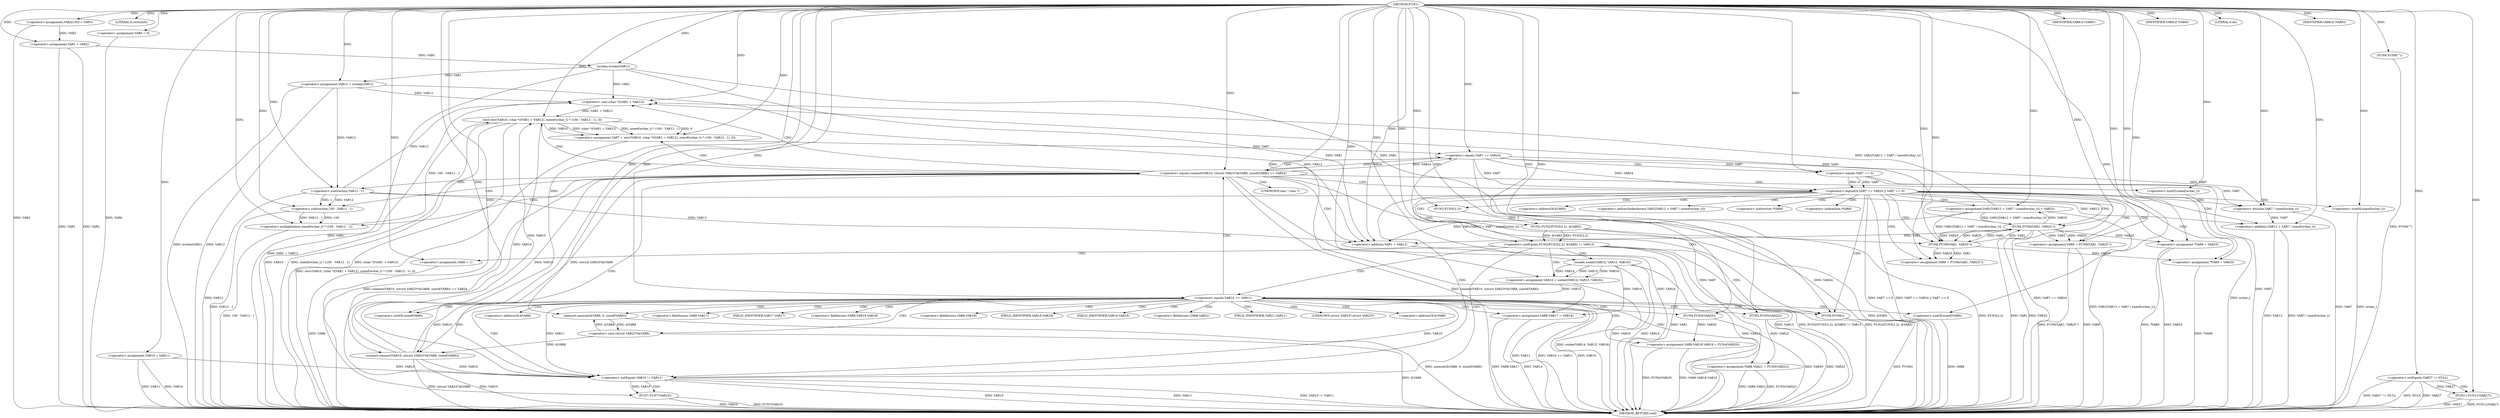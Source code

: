 digraph FUN1 {  
"1000100" [label = "(METHOD,FUN1)" ]
"1000286" [label = "(METHOD_RETURN,void)" ]
"1000104" [label = "(<operator>.assignment,VAR2[100] = VAR3)" ]
"1000107" [label = "(<operator>.assignment,VAR1 = VAR2)" ]
"1000111" [label = "(LITERAL,6,switch(6))" ]
"1000117" [label = "(<operator>.assignment,VAR6 = 0)" ]
"1000124" [label = "(<operator>.assignment,VAR10 = VAR11)" ]
"1000128" [label = "(<operator>.assignment,VAR12 = wcslen(VAR1))" ]
"1000130" [label = "(wcslen,wcslen(VAR1))" ]
"1000135" [label = "(<operator>.notEquals,FUN2(FUN3(2,2), &VAR5) != VAR13)" ]
"1000136" [label = "(FUN2,FUN2(FUN3(2,2), &VAR5))" ]
"1000137" [label = "(FUN3,FUN3(2,2))" ]
"1000145" [label = "(<operator>.assignment,VAR6 = 1)" ]
"1000148" [label = "(<operator>.assignment,VAR10 = socket(VAR14, VAR15, VAR16))" ]
"1000150" [label = "(socket,socket(VAR14, VAR15, VAR16))" ]
"1000155" [label = "(<operator>.equals,VAR10 == VAR11)" ]
"1000160" [label = "(memset,memset(&VAR8, 0, sizeof(VAR8)))" ]
"1000164" [label = "(<operator>.sizeOf,sizeof(VAR8))" ]
"1000166" [label = "(<operator>.assignment,VAR8.VAR17 = VAR14)" ]
"1000171" [label = "(<operator>.assignment,VAR8.VAR18.VAR19 = FUN4(VAR20))" ]
"1000177" [label = "(FUN4,FUN4(VAR20))" ]
"1000179" [label = "(<operator>.assignment,VAR8.VAR21 = FUN5(VAR22))" ]
"1000183" [label = "(FUN5,FUN5(VAR22))" ]
"1000186" [label = "(<operator>.equals,connect(VAR10, (struct VAR23*)&VAR8, sizeof(VAR8)) == VAR24)" ]
"1000187" [label = "(connect,connect(VAR10, (struct VAR23*)&VAR8, sizeof(VAR8)))" ]
"1000189" [label = "(<operator>.cast,(struct VAR23*)&VAR8)" ]
"1000193" [label = "(<operator>.sizeOf,sizeof(VAR8))" ]
"1000198" [label = "(<operator>.assignment,VAR7 = recv(VAR10, (char *)(VAR1 + VAR12), sizeof(wchar_t) * (100 - VAR12 - 1), 0))" ]
"1000200" [label = "(recv,recv(VAR10, (char *)(VAR1 + VAR12), sizeof(wchar_t) * (100 - VAR12 - 1), 0))" ]
"1000202" [label = "(<operator>.cast,(char *)(VAR1 + VAR12))" ]
"1000204" [label = "(<operator>.addition,VAR1 + VAR12)" ]
"1000207" [label = "(<operator>.multiplication,sizeof(wchar_t) * (100 - VAR12 - 1))" ]
"1000208" [label = "(<operator>.sizeOf,sizeof(wchar_t))" ]
"1000210" [label = "(<operator>.subtraction,100 - VAR12 - 1)" ]
"1000212" [label = "(<operator>.subtraction,VAR12 - 1)" ]
"1000217" [label = "(<operator>.logicalOr,VAR7 == VAR24 || VAR7 == 0)" ]
"1000218" [label = "(<operator>.equals,VAR7 == VAR24)" ]
"1000221" [label = "(<operator>.equals,VAR7 == 0)" ]
"1000226" [label = "(<operator>.assignment,VAR1[VAR12 + VAR7 / sizeof(wchar_t)] = VAR25)" ]
"1000229" [label = "(<operator>.addition,VAR12 + VAR7 / sizeof(wchar_t))" ]
"1000231" [label = "(<operator>.division,VAR7 / sizeof(wchar_t))" ]
"1000233" [label = "(<operator>.sizeOf,sizeof(wchar_t))" ]
"1000236" [label = "(<operator>.assignment,VAR9 = FUN6(VAR1, VAR25''))" ]
"1000238" [label = "(FUN6,FUN6(VAR1, VAR25''))" ]
"1000242" [label = "(IDENTIFIER,VAR9,if (VAR9))" ]
"1000244" [label = "(<operator>.assignment,*VAR9 = VAR25)" ]
"1000248" [label = "(<operator>.assignment,VAR9 = FUN6(VAR1, VAR25''))" ]
"1000250" [label = "(FUN6,FUN6(VAR1, VAR25''))" ]
"1000254" [label = "(IDENTIFIER,VAR9,if (VAR9))" ]
"1000256" [label = "(<operator>.assignment,*VAR9 = VAR25)" ]
"1000260" [label = "(LITERAL,0,do)" ]
"1000262" [label = "(<operator>.notEquals,VAR10 != VAR11)" ]
"1000266" [label = "(FUN7,FUN7(VAR10))" ]
"1000269" [label = "(IDENTIFIER,VAR6,if (VAR6))" ]
"1000271" [label = "(FUN8,FUN8())" ]
"1000274" [label = "(FUN9,FUN9(\"\"))" ]
"1000280" [label = "(<operator>.notEquals,VAR27 != NULL)" ]
"1000284" [label = "(FUN11,FUN11(VAR27))" ]
"1000140" [label = "(<operator>.addressOf,&VAR5)" ]
"1000161" [label = "(<operator>.addressOf,&VAR8)" ]
"1000167" [label = "(<operator>.fieldAccess,VAR8.VAR17)" ]
"1000169" [label = "(FIELD_IDENTIFIER,VAR17,VAR17)" ]
"1000172" [label = "(<operator>.fieldAccess,VAR8.VAR18.VAR19)" ]
"1000173" [label = "(<operator>.fieldAccess,VAR8.VAR18)" ]
"1000175" [label = "(FIELD_IDENTIFIER,VAR18,VAR18)" ]
"1000176" [label = "(FIELD_IDENTIFIER,VAR19,VAR19)" ]
"1000180" [label = "(<operator>.fieldAccess,VAR8.VAR21)" ]
"1000182" [label = "(FIELD_IDENTIFIER,VAR21,VAR21)" ]
"1000190" [label = "(UNKNOWN,struct VAR23*,struct VAR23*)" ]
"1000191" [label = "(<operator>.addressOf,&VAR8)" ]
"1000203" [label = "(UNKNOWN,char *,char *)" ]
"1000227" [label = "(<operator>.indirectIndexAccess,VAR1[VAR12 + VAR7 / sizeof(wchar_t)])" ]
"1000245" [label = "(<operator>.indirection,*VAR9)" ]
"1000257" [label = "(<operator>.indirection,*VAR9)" ]
  "1000280" -> "1000286"  [ label = "DDG: VAR27 != NULL"] 
  "1000231" -> "1000286"  [ label = "DDG: VAR7"] 
  "1000145" -> "1000286"  [ label = "DDG: VAR6"] 
  "1000256" -> "1000286"  [ label = "DDG: VAR25"] 
  "1000187" -> "1000286"  [ label = "DDG: VAR10"] 
  "1000177" -> "1000286"  [ label = "DDG: VAR20"] 
  "1000128" -> "1000286"  [ label = "DDG: wcslen(VAR1)"] 
  "1000186" -> "1000286"  [ label = "DDG: connect(VAR10, (struct VAR23*)&VAR8, sizeof(VAR8)) == VAR24"] 
  "1000124" -> "1000286"  [ label = "DDG: VAR11"] 
  "1000171" -> "1000286"  [ label = "DDG: VAR8.VAR18.VAR19"] 
  "1000186" -> "1000286"  [ label = "DDG: connect(VAR10, (struct VAR23*)&VAR8, sizeof(VAR8))"] 
  "1000135" -> "1000286"  [ label = "DDG: VAR13"] 
  "1000217" -> "1000286"  [ label = "DDG: VAR7 == 0"] 
  "1000250" -> "1000286"  [ label = "DDG: VAR1"] 
  "1000124" -> "1000286"  [ label = "DDG: VAR10"] 
  "1000193" -> "1000286"  [ label = "DDG: VAR8"] 
  "1000200" -> "1000286"  [ label = "DDG: VAR10"] 
  "1000226" -> "1000286"  [ label = "DDG: VAR1[VAR12 + VAR7 / sizeof(wchar_t)]"] 
  "1000107" -> "1000286"  [ label = "DDG: VAR1"] 
  "1000208" -> "1000286"  [ label = "DDG: wchar_t"] 
  "1000284" -> "1000286"  [ label = "DDG: VAR27"] 
  "1000280" -> "1000286"  [ label = "DDG: NULL"] 
  "1000284" -> "1000286"  [ label = "DDG: FUN11(VAR27)"] 
  "1000207" -> "1000286"  [ label = "DDG: 100 - VAR12 - 1"] 
  "1000150" -> "1000286"  [ label = "DDG: VAR14"] 
  "1000198" -> "1000286"  [ label = "DDG: recv(VAR10, (char *)(VAR1 + VAR12), sizeof(wchar_t) * (100 - VAR12 - 1), 0)"] 
  "1000155" -> "1000286"  [ label = "DDG: VAR11"] 
  "1000218" -> "1000286"  [ label = "DDG: VAR7"] 
  "1000217" -> "1000286"  [ label = "DDG: VAR7 == VAR24 || VAR7 == 0"] 
  "1000160" -> "1000286"  [ label = "DDG: memset(&VAR8, 0, sizeof(VAR8))"] 
  "1000187" -> "1000286"  [ label = "DDG: (struct VAR23*)&VAR8"] 
  "1000136" -> "1000286"  [ label = "DDG: &VAR5"] 
  "1000186" -> "1000286"  [ label = "DDG: VAR24"] 
  "1000183" -> "1000286"  [ label = "DDG: VAR22"] 
  "1000150" -> "1000286"  [ label = "DDG: VAR15"] 
  "1000250" -> "1000286"  [ label = "DDG: VAR25"] 
  "1000128" -> "1000286"  [ label = "DDG: VAR12"] 
  "1000155" -> "1000286"  [ label = "DDG: VAR10 == VAR11"] 
  "1000166" -> "1000286"  [ label = "DDG: VAR8.VAR17"] 
  "1000266" -> "1000286"  [ label = "DDG: VAR10"] 
  "1000189" -> "1000286"  [ label = "DDG: &VAR8"] 
  "1000274" -> "1000286"  [ label = "DDG: FUN9(\"\")"] 
  "1000262" -> "1000286"  [ label = "DDG: VAR10"] 
  "1000179" -> "1000286"  [ label = "DDG: VAR8.VAR21"] 
  "1000262" -> "1000286"  [ label = "DDG: VAR11"] 
  "1000217" -> "1000286"  [ label = "DDG: VAR7 == VAR24"] 
  "1000221" -> "1000286"  [ label = "DDG: VAR7"] 
  "1000200" -> "1000286"  [ label = "DDG: sizeof(wchar_t) * (100 - VAR12 - 1)"] 
  "1000266" -> "1000286"  [ label = "DDG: FUN7(VAR10)"] 
  "1000150" -> "1000286"  [ label = "DDG: VAR16"] 
  "1000117" -> "1000286"  [ label = "DDG: VAR6"] 
  "1000229" -> "1000286"  [ label = "DDG: VAR7 / sizeof(wchar_t)"] 
  "1000210" -> "1000286"  [ label = "DDG: VAR12 - 1"] 
  "1000262" -> "1000286"  [ label = "DDG: VAR10 != VAR11"] 
  "1000212" -> "1000286"  [ label = "DDG: VAR12"] 
  "1000135" -> "1000286"  [ label = "DDG: FUN2(FUN3(2,2), &VAR5) != VAR13"] 
  "1000280" -> "1000286"  [ label = "DDG: VAR27"] 
  "1000233" -> "1000286"  [ label = "DDG: wchar_t"] 
  "1000229" -> "1000286"  [ label = "DDG: VAR12"] 
  "1000135" -> "1000286"  [ label = "DDG: FUN2(FUN3(2,2), &VAR5)"] 
  "1000218" -> "1000286"  [ label = "DDG: VAR24"] 
  "1000171" -> "1000286"  [ label = "DDG: FUN4(VAR20)"] 
  "1000166" -> "1000286"  [ label = "DDG: VAR14"] 
  "1000148" -> "1000286"  [ label = "DDG: socket(VAR14, VAR15, VAR16)"] 
  "1000256" -> "1000286"  [ label = "DDG: *VAR9"] 
  "1000248" -> "1000286"  [ label = "DDG: FUN6(VAR1, VAR25'')"] 
  "1000155" -> "1000286"  [ label = "DDG: VAR10"] 
  "1000204" -> "1000286"  [ label = "DDG: VAR1"] 
  "1000244" -> "1000286"  [ label = "DDG: *VAR9"] 
  "1000271" -> "1000286"  [ label = "DDG: FUN8()"] 
  "1000179" -> "1000286"  [ label = "DDG: FUN5(VAR22)"] 
  "1000136" -> "1000286"  [ label = "DDG: FUN3(2,2)"] 
  "1000104" -> "1000286"  [ label = "DDG: VAR3"] 
  "1000107" -> "1000286"  [ label = "DDG: VAR2"] 
  "1000248" -> "1000286"  [ label = "DDG: VAR9"] 
  "1000202" -> "1000286"  [ label = "DDG: VAR1 + VAR12"] 
  "1000130" -> "1000286"  [ label = "DDG: VAR1"] 
  "1000200" -> "1000286"  [ label = "DDG: (char *)(VAR1 + VAR12)"] 
  "1000100" -> "1000104"  [ label = "DDG: "] 
  "1000104" -> "1000107"  [ label = "DDG: VAR2"] 
  "1000100" -> "1000107"  [ label = "DDG: "] 
  "1000100" -> "1000111"  [ label = "DDG: "] 
  "1000100" -> "1000117"  [ label = "DDG: "] 
  "1000100" -> "1000124"  [ label = "DDG: "] 
  "1000130" -> "1000128"  [ label = "DDG: VAR1"] 
  "1000100" -> "1000128"  [ label = "DDG: "] 
  "1000107" -> "1000130"  [ label = "DDG: VAR1"] 
  "1000100" -> "1000130"  [ label = "DDG: "] 
  "1000136" -> "1000135"  [ label = "DDG: FUN3(2,2)"] 
  "1000136" -> "1000135"  [ label = "DDG: &VAR5"] 
  "1000137" -> "1000136"  [ label = "DDG: 2"] 
  "1000100" -> "1000137"  [ label = "DDG: "] 
  "1000100" -> "1000135"  [ label = "DDG: "] 
  "1000100" -> "1000145"  [ label = "DDG: "] 
  "1000150" -> "1000148"  [ label = "DDG: VAR14"] 
  "1000150" -> "1000148"  [ label = "DDG: VAR15"] 
  "1000150" -> "1000148"  [ label = "DDG: VAR16"] 
  "1000100" -> "1000148"  [ label = "DDG: "] 
  "1000100" -> "1000150"  [ label = "DDG: "] 
  "1000148" -> "1000155"  [ label = "DDG: VAR10"] 
  "1000100" -> "1000155"  [ label = "DDG: "] 
  "1000189" -> "1000160"  [ label = "DDG: &VAR8"] 
  "1000100" -> "1000160"  [ label = "DDG: "] 
  "1000100" -> "1000164"  [ label = "DDG: "] 
  "1000150" -> "1000166"  [ label = "DDG: VAR14"] 
  "1000100" -> "1000166"  [ label = "DDG: "] 
  "1000177" -> "1000171"  [ label = "DDG: VAR20"] 
  "1000100" -> "1000177"  [ label = "DDG: "] 
  "1000183" -> "1000179"  [ label = "DDG: VAR22"] 
  "1000100" -> "1000183"  [ label = "DDG: "] 
  "1000187" -> "1000186"  [ label = "DDG: VAR10"] 
  "1000187" -> "1000186"  [ label = "DDG: (struct VAR23*)&VAR8"] 
  "1000155" -> "1000187"  [ label = "DDG: VAR10"] 
  "1000100" -> "1000187"  [ label = "DDG: "] 
  "1000189" -> "1000187"  [ label = "DDG: &VAR8"] 
  "1000160" -> "1000189"  [ label = "DDG: &VAR8"] 
  "1000100" -> "1000193"  [ label = "DDG: "] 
  "1000218" -> "1000186"  [ label = "DDG: VAR24"] 
  "1000100" -> "1000186"  [ label = "DDG: "] 
  "1000200" -> "1000198"  [ label = "DDG: VAR10"] 
  "1000200" -> "1000198"  [ label = "DDG: (char *)(VAR1 + VAR12)"] 
  "1000200" -> "1000198"  [ label = "DDG: sizeof(wchar_t) * (100 - VAR12 - 1)"] 
  "1000200" -> "1000198"  [ label = "DDG: 0"] 
  "1000100" -> "1000198"  [ label = "DDG: "] 
  "1000187" -> "1000200"  [ label = "DDG: VAR10"] 
  "1000100" -> "1000200"  [ label = "DDG: "] 
  "1000202" -> "1000200"  [ label = "DDG: VAR1 + VAR12"] 
  "1000130" -> "1000202"  [ label = "DDG: VAR1"] 
  "1000250" -> "1000202"  [ label = "DDG: VAR1"] 
  "1000226" -> "1000202"  [ label = "DDG: VAR1[VAR12 + VAR7 / sizeof(wchar_t)]"] 
  "1000100" -> "1000202"  [ label = "DDG: "] 
  "1000128" -> "1000202"  [ label = "DDG: VAR12"] 
  "1000212" -> "1000202"  [ label = "DDG: VAR12"] 
  "1000130" -> "1000204"  [ label = "DDG: VAR1"] 
  "1000250" -> "1000204"  [ label = "DDG: VAR1"] 
  "1000226" -> "1000204"  [ label = "DDG: VAR1[VAR12 + VAR7 / sizeof(wchar_t)]"] 
  "1000100" -> "1000204"  [ label = "DDG: "] 
  "1000128" -> "1000204"  [ label = "DDG: VAR12"] 
  "1000212" -> "1000204"  [ label = "DDG: VAR12"] 
  "1000207" -> "1000200"  [ label = "DDG: 100 - VAR12 - 1"] 
  "1000100" -> "1000207"  [ label = "DDG: "] 
  "1000100" -> "1000208"  [ label = "DDG: "] 
  "1000210" -> "1000207"  [ label = "DDG: 100"] 
  "1000210" -> "1000207"  [ label = "DDG: VAR12 - 1"] 
  "1000100" -> "1000210"  [ label = "DDG: "] 
  "1000212" -> "1000210"  [ label = "DDG: VAR12"] 
  "1000212" -> "1000210"  [ label = "DDG: 1"] 
  "1000100" -> "1000212"  [ label = "DDG: "] 
  "1000128" -> "1000212"  [ label = "DDG: VAR12"] 
  "1000218" -> "1000217"  [ label = "DDG: VAR7"] 
  "1000218" -> "1000217"  [ label = "DDG: VAR24"] 
  "1000198" -> "1000218"  [ label = "DDG: VAR7"] 
  "1000100" -> "1000218"  [ label = "DDG: "] 
  "1000186" -> "1000218"  [ label = "DDG: VAR24"] 
  "1000221" -> "1000217"  [ label = "DDG: VAR7"] 
  "1000221" -> "1000217"  [ label = "DDG: 0"] 
  "1000218" -> "1000221"  [ label = "DDG: VAR7"] 
  "1000100" -> "1000221"  [ label = "DDG: "] 
  "1000250" -> "1000226"  [ label = "DDG: VAR25"] 
  "1000100" -> "1000226"  [ label = "DDG: "] 
  "1000212" -> "1000229"  [ label = "DDG: VAR12"] 
  "1000100" -> "1000229"  [ label = "DDG: "] 
  "1000231" -> "1000229"  [ label = "DDG: VAR7"] 
  "1000218" -> "1000231"  [ label = "DDG: VAR7"] 
  "1000221" -> "1000231"  [ label = "DDG: VAR7"] 
  "1000100" -> "1000231"  [ label = "DDG: "] 
  "1000100" -> "1000233"  [ label = "DDG: "] 
  "1000238" -> "1000236"  [ label = "DDG: VAR1"] 
  "1000238" -> "1000236"  [ label = "DDG: VAR25"] 
  "1000100" -> "1000236"  [ label = "DDG: "] 
  "1000226" -> "1000238"  [ label = "DDG: VAR1[VAR12 + VAR7 / sizeof(wchar_t)]"] 
  "1000100" -> "1000238"  [ label = "DDG: "] 
  "1000130" -> "1000238"  [ label = "DDG: VAR1"] 
  "1000250" -> "1000238"  [ label = "DDG: VAR1"] 
  "1000250" -> "1000238"  [ label = "DDG: VAR25"] 
  "1000100" -> "1000242"  [ label = "DDG: "] 
  "1000238" -> "1000244"  [ label = "DDG: VAR25"] 
  "1000100" -> "1000244"  [ label = "DDG: "] 
  "1000250" -> "1000248"  [ label = "DDG: VAR1"] 
  "1000250" -> "1000248"  [ label = "DDG: VAR25"] 
  "1000100" -> "1000248"  [ label = "DDG: "] 
  "1000226" -> "1000250"  [ label = "DDG: VAR1[VAR12 + VAR7 / sizeof(wchar_t)]"] 
  "1000238" -> "1000250"  [ label = "DDG: VAR1"] 
  "1000100" -> "1000250"  [ label = "DDG: "] 
  "1000238" -> "1000250"  [ label = "DDG: VAR25"] 
  "1000100" -> "1000254"  [ label = "DDG: "] 
  "1000250" -> "1000256"  [ label = "DDG: VAR25"] 
  "1000100" -> "1000256"  [ label = "DDG: "] 
  "1000100" -> "1000260"  [ label = "DDG: "] 
  "1000187" -> "1000262"  [ label = "DDG: VAR10"] 
  "1000155" -> "1000262"  [ label = "DDG: VAR10"] 
  "1000124" -> "1000262"  [ label = "DDG: VAR10"] 
  "1000200" -> "1000262"  [ label = "DDG: VAR10"] 
  "1000100" -> "1000262"  [ label = "DDG: "] 
  "1000155" -> "1000262"  [ label = "DDG: VAR11"] 
  "1000262" -> "1000266"  [ label = "DDG: VAR10"] 
  "1000100" -> "1000266"  [ label = "DDG: "] 
  "1000100" -> "1000269"  [ label = "DDG: "] 
  "1000100" -> "1000271"  [ label = "DDG: "] 
  "1000100" -> "1000274"  [ label = "DDG: "] 
  "1000100" -> "1000280"  [ label = "DDG: "] 
  "1000280" -> "1000284"  [ label = "DDG: VAR27"] 
  "1000100" -> "1000284"  [ label = "DDG: "] 
  "1000135" -> "1000150"  [ label = "CDG: "] 
  "1000135" -> "1000148"  [ label = "CDG: "] 
  "1000135" -> "1000145"  [ label = "CDG: "] 
  "1000135" -> "1000155"  [ label = "CDG: "] 
  "1000135" -> "1000262"  [ label = "CDG: "] 
  "1000135" -> "1000271"  [ label = "CDG: "] 
  "1000155" -> "1000164"  [ label = "CDG: "] 
  "1000155" -> "1000191"  [ label = "CDG: "] 
  "1000155" -> "1000161"  [ label = "CDG: "] 
  "1000155" -> "1000182"  [ label = "CDG: "] 
  "1000155" -> "1000166"  [ label = "CDG: "] 
  "1000155" -> "1000180"  [ label = "CDG: "] 
  "1000155" -> "1000183"  [ label = "CDG: "] 
  "1000155" -> "1000190"  [ label = "CDG: "] 
  "1000155" -> "1000167"  [ label = "CDG: "] 
  "1000155" -> "1000175"  [ label = "CDG: "] 
  "1000155" -> "1000160"  [ label = "CDG: "] 
  "1000155" -> "1000179"  [ label = "CDG: "] 
  "1000155" -> "1000176"  [ label = "CDG: "] 
  "1000155" -> "1000187"  [ label = "CDG: "] 
  "1000155" -> "1000186"  [ label = "CDG: "] 
  "1000155" -> "1000172"  [ label = "CDG: "] 
  "1000155" -> "1000189"  [ label = "CDG: "] 
  "1000155" -> "1000169"  [ label = "CDG: "] 
  "1000155" -> "1000173"  [ label = "CDG: "] 
  "1000155" -> "1000171"  [ label = "CDG: "] 
  "1000155" -> "1000193"  [ label = "CDG: "] 
  "1000155" -> "1000177"  [ label = "CDG: "] 
  "1000155" -> "1000262"  [ label = "CDG: "] 
  "1000155" -> "1000271"  [ label = "CDG: "] 
  "1000186" -> "1000200"  [ label = "CDG: "] 
  "1000186" -> "1000208"  [ label = "CDG: "] 
  "1000186" -> "1000204"  [ label = "CDG: "] 
  "1000186" -> "1000210"  [ label = "CDG: "] 
  "1000186" -> "1000217"  [ label = "CDG: "] 
  "1000186" -> "1000198"  [ label = "CDG: "] 
  "1000186" -> "1000212"  [ label = "CDG: "] 
  "1000186" -> "1000207"  [ label = "CDG: "] 
  "1000186" -> "1000203"  [ label = "CDG: "] 
  "1000186" -> "1000218"  [ label = "CDG: "] 
  "1000186" -> "1000202"  [ label = "CDG: "] 
  "1000186" -> "1000262"  [ label = "CDG: "] 
  "1000186" -> "1000271"  [ label = "CDG: "] 
  "1000217" -> "1000238"  [ label = "CDG: "] 
  "1000217" -> "1000233"  [ label = "CDG: "] 
  "1000217" -> "1000227"  [ label = "CDG: "] 
  "1000217" -> "1000236"  [ label = "CDG: "] 
  "1000217" -> "1000250"  [ label = "CDG: "] 
  "1000217" -> "1000248"  [ label = "CDG: "] 
  "1000217" -> "1000226"  [ label = "CDG: "] 
  "1000217" -> "1000229"  [ label = "CDG: "] 
  "1000217" -> "1000231"  [ label = "CDG: "] 
  "1000217" -> "1000135"  [ label = "CDG: "] 
  "1000217" -> "1000136"  [ label = "CDG: "] 
  "1000217" -> "1000262"  [ label = "CDG: "] 
  "1000217" -> "1000137"  [ label = "CDG: "] 
  "1000217" -> "1000140"  [ label = "CDG: "] 
  "1000217" -> "1000271"  [ label = "CDG: "] 
  "1000217" -> "1000257"  [ label = "CDG: "] 
  "1000217" -> "1000256"  [ label = "CDG: "] 
  "1000217" -> "1000244"  [ label = "CDG: "] 
  "1000217" -> "1000245"  [ label = "CDG: "] 
  "1000218" -> "1000221"  [ label = "CDG: "] 
  "1000262" -> "1000266"  [ label = "CDG: "] 
  "1000280" -> "1000284"  [ label = "CDG: "] 
}
